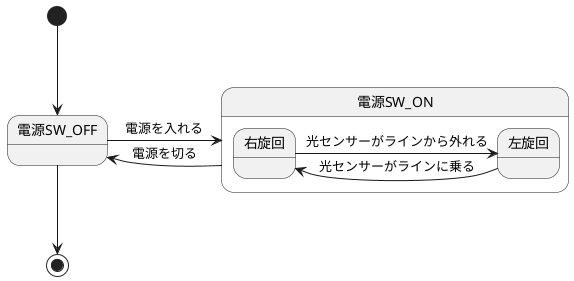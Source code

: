 @startuml ライントレーサー
' left to right direction
state 電源SW_ON{
    右旋回  -> 左旋回 : 光センサーがラインから外れる
    左旋回 -> 右旋回 : 光センサーがラインに乗る
} 
[*] -down-> 電源SW_OFF 
電源SW_OFF -> 電源SW_ON : 電源を入れる
電源SW_ON -> 電源SW_OFF : 電源を切る
電源SW_OFF -down-> [*]
@enduml